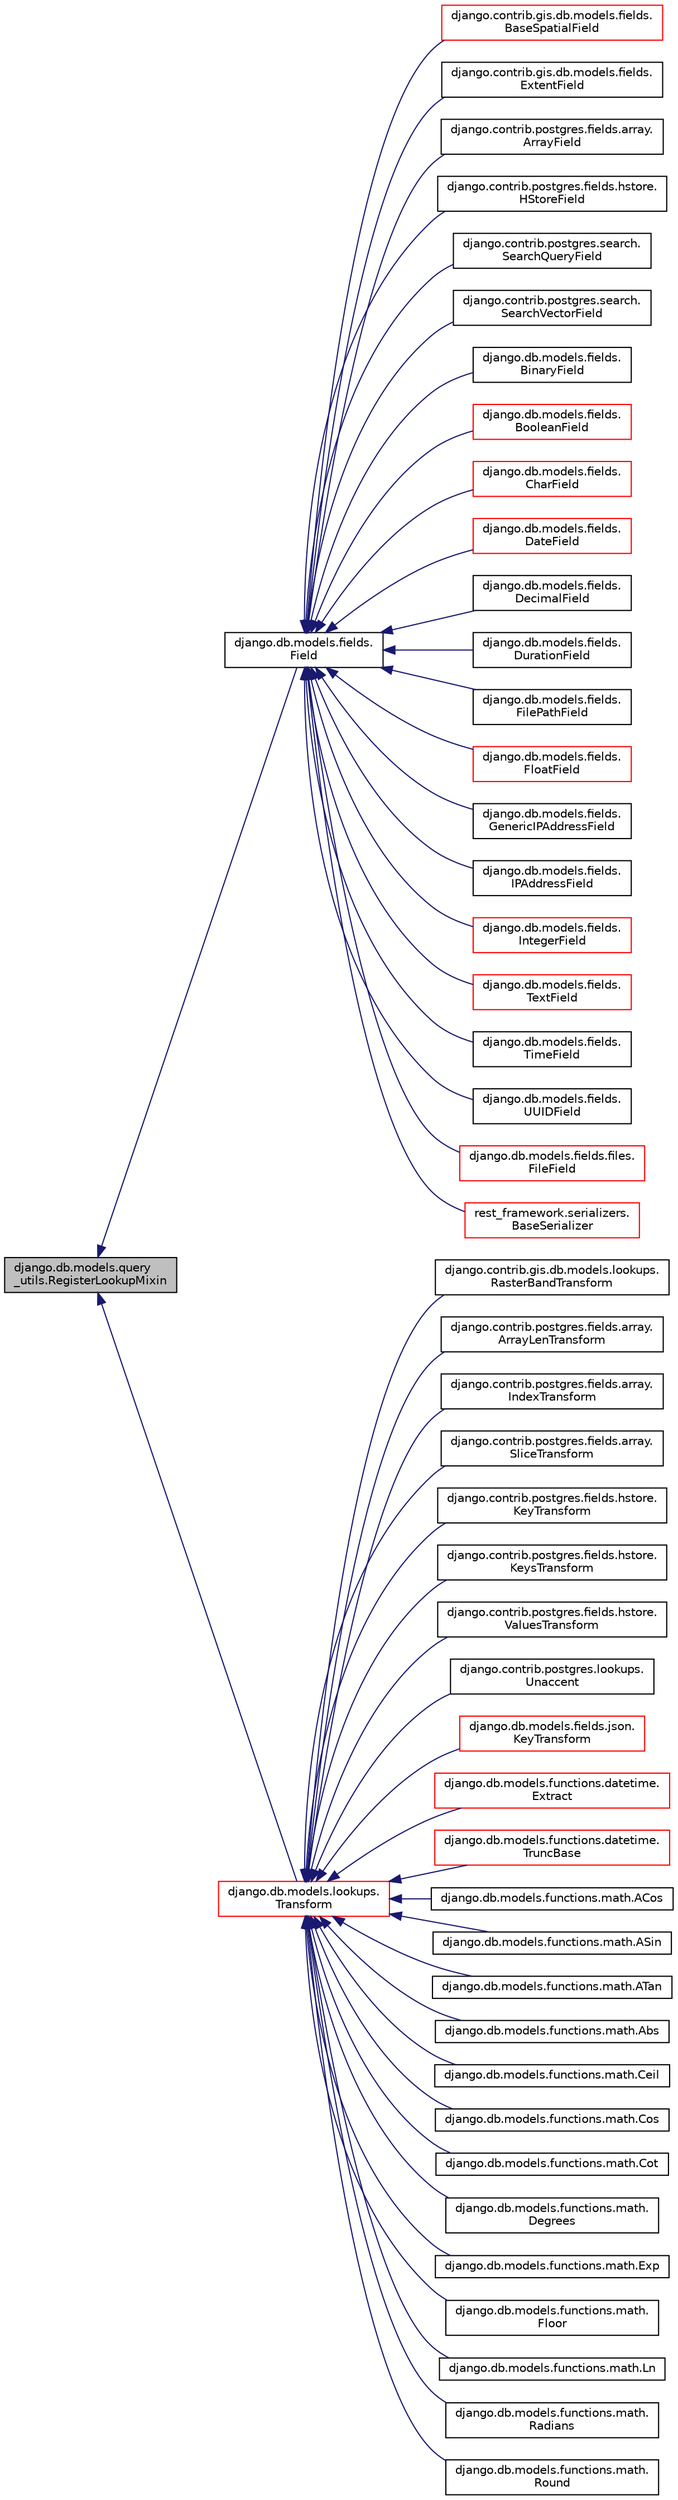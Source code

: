 digraph "django.db.models.query_utils.RegisterLookupMixin"
{
 // LATEX_PDF_SIZE
  edge [fontname="Helvetica",fontsize="10",labelfontname="Helvetica",labelfontsize="10"];
  node [fontname="Helvetica",fontsize="10",shape=record];
  rankdir="LR";
  Node1 [label="django.db.models.query\l_utils.RegisterLookupMixin",height=0.2,width=0.4,color="black", fillcolor="grey75", style="filled", fontcolor="black",tooltip=" "];
  Node1 -> Node2 [dir="back",color="midnightblue",fontsize="10",style="solid",fontname="Helvetica"];
  Node2 [label="django.db.models.fields.\lField",height=0.2,width=0.4,color="black", fillcolor="white", style="filled",URL="$classdjango_1_1db_1_1models_1_1fields_1_1_field.html",tooltip=" "];
  Node2 -> Node3 [dir="back",color="midnightblue",fontsize="10",style="solid",fontname="Helvetica"];
  Node3 [label="django.contrib.gis.db.models.fields.\lBaseSpatialField",height=0.2,width=0.4,color="red", fillcolor="white", style="filled",URL="$classdjango_1_1contrib_1_1gis_1_1db_1_1models_1_1fields_1_1_base_spatial_field.html",tooltip=" "];
  Node2 -> Node13 [dir="back",color="midnightblue",fontsize="10",style="solid",fontname="Helvetica"];
  Node13 [label="django.contrib.gis.db.models.fields.\lExtentField",height=0.2,width=0.4,color="black", fillcolor="white", style="filled",URL="$classdjango_1_1contrib_1_1gis_1_1db_1_1models_1_1fields_1_1_extent_field.html",tooltip=" "];
  Node2 -> Node14 [dir="back",color="midnightblue",fontsize="10",style="solid",fontname="Helvetica"];
  Node14 [label="django.contrib.postgres.fields.array.\lArrayField",height=0.2,width=0.4,color="black", fillcolor="white", style="filled",URL="$classdjango_1_1contrib_1_1postgres_1_1fields_1_1array_1_1_array_field.html",tooltip=" "];
  Node2 -> Node15 [dir="back",color="midnightblue",fontsize="10",style="solid",fontname="Helvetica"];
  Node15 [label="django.contrib.postgres.fields.hstore.\lHStoreField",height=0.2,width=0.4,color="black", fillcolor="white", style="filled",URL="$classdjango_1_1contrib_1_1postgres_1_1fields_1_1hstore_1_1_h_store_field.html",tooltip=" "];
  Node2 -> Node16 [dir="back",color="midnightblue",fontsize="10",style="solid",fontname="Helvetica"];
  Node16 [label="django.contrib.postgres.search.\lSearchQueryField",height=0.2,width=0.4,color="black", fillcolor="white", style="filled",URL="$classdjango_1_1contrib_1_1postgres_1_1search_1_1_search_query_field.html",tooltip=" "];
  Node2 -> Node17 [dir="back",color="midnightblue",fontsize="10",style="solid",fontname="Helvetica"];
  Node17 [label="django.contrib.postgres.search.\lSearchVectorField",height=0.2,width=0.4,color="black", fillcolor="white", style="filled",URL="$classdjango_1_1contrib_1_1postgres_1_1search_1_1_search_vector_field.html",tooltip=" "];
  Node2 -> Node18 [dir="back",color="midnightblue",fontsize="10",style="solid",fontname="Helvetica"];
  Node18 [label="django.db.models.fields.\lBinaryField",height=0.2,width=0.4,color="black", fillcolor="white", style="filled",URL="$classdjango_1_1db_1_1models_1_1fields_1_1_binary_field.html",tooltip=" "];
  Node2 -> Node19 [dir="back",color="midnightblue",fontsize="10",style="solid",fontname="Helvetica"];
  Node19 [label="django.db.models.fields.\lBooleanField",height=0.2,width=0.4,color="red", fillcolor="white", style="filled",URL="$classdjango_1_1db_1_1models_1_1fields_1_1_boolean_field.html",tooltip=" "];
  Node2 -> Node21 [dir="back",color="midnightblue",fontsize="10",style="solid",fontname="Helvetica"];
  Node21 [label="django.db.models.fields.\lCharField",height=0.2,width=0.4,color="red", fillcolor="white", style="filled",URL="$classdjango_1_1db_1_1models_1_1fields_1_1_char_field.html",tooltip=" "];
  Node2 -> Node28 [dir="back",color="midnightblue",fontsize="10",style="solid",fontname="Helvetica"];
  Node28 [label="django.db.models.fields.\lDateField",height=0.2,width=0.4,color="red", fillcolor="white", style="filled",URL="$classdjango_1_1db_1_1models_1_1fields_1_1_date_field.html",tooltip=" "];
  Node2 -> Node30 [dir="back",color="midnightblue",fontsize="10",style="solid",fontname="Helvetica"];
  Node30 [label="django.db.models.fields.\lDecimalField",height=0.2,width=0.4,color="black", fillcolor="white", style="filled",URL="$classdjango_1_1db_1_1models_1_1fields_1_1_decimal_field.html",tooltip=" "];
  Node2 -> Node31 [dir="back",color="midnightblue",fontsize="10",style="solid",fontname="Helvetica"];
  Node31 [label="django.db.models.fields.\lDurationField",height=0.2,width=0.4,color="black", fillcolor="white", style="filled",URL="$classdjango_1_1db_1_1models_1_1fields_1_1_duration_field.html",tooltip=" "];
  Node2 -> Node32 [dir="back",color="midnightblue",fontsize="10",style="solid",fontname="Helvetica"];
  Node32 [label="django.db.models.fields.\lFilePathField",height=0.2,width=0.4,color="black", fillcolor="white", style="filled",URL="$classdjango_1_1db_1_1models_1_1fields_1_1_file_path_field.html",tooltip=" "];
  Node2 -> Node33 [dir="back",color="midnightblue",fontsize="10",style="solid",fontname="Helvetica"];
  Node33 [label="django.db.models.fields.\lFloatField",height=0.2,width=0.4,color="red", fillcolor="white", style="filled",URL="$classdjango_1_1db_1_1models_1_1fields_1_1_float_field.html",tooltip=" "];
  Node2 -> Node36 [dir="back",color="midnightblue",fontsize="10",style="solid",fontname="Helvetica"];
  Node36 [label="django.db.models.fields.\lGenericIPAddressField",height=0.2,width=0.4,color="black", fillcolor="white", style="filled",URL="$classdjango_1_1db_1_1models_1_1fields_1_1_generic_i_p_address_field.html",tooltip=" "];
  Node2 -> Node37 [dir="back",color="midnightblue",fontsize="10",style="solid",fontname="Helvetica"];
  Node37 [label="django.db.models.fields.\lIPAddressField",height=0.2,width=0.4,color="black", fillcolor="white", style="filled",URL="$classdjango_1_1db_1_1models_1_1fields_1_1_i_p_address_field.html",tooltip=" "];
  Node2 -> Node38 [dir="back",color="midnightblue",fontsize="10",style="solid",fontname="Helvetica"];
  Node38 [label="django.db.models.fields.\lIntegerField",height=0.2,width=0.4,color="red", fillcolor="white", style="filled",URL="$classdjango_1_1db_1_1models_1_1fields_1_1_integer_field.html",tooltip=" "];
  Node2 -> Node48 [dir="back",color="midnightblue",fontsize="10",style="solid",fontname="Helvetica"];
  Node48 [label="django.db.models.fields.\lTextField",height=0.2,width=0.4,color="red", fillcolor="white", style="filled",URL="$classdjango_1_1db_1_1models_1_1fields_1_1_text_field.html",tooltip=" "];
  Node2 -> Node50 [dir="back",color="midnightblue",fontsize="10",style="solid",fontname="Helvetica"];
  Node50 [label="django.db.models.fields.\lTimeField",height=0.2,width=0.4,color="black", fillcolor="white", style="filled",URL="$classdjango_1_1db_1_1models_1_1fields_1_1_time_field.html",tooltip=" "];
  Node2 -> Node51 [dir="back",color="midnightblue",fontsize="10",style="solid",fontname="Helvetica"];
  Node51 [label="django.db.models.fields.\lUUIDField",height=0.2,width=0.4,color="black", fillcolor="white", style="filled",URL="$classdjango_1_1db_1_1models_1_1fields_1_1_u_u_i_d_field.html",tooltip=" "];
  Node2 -> Node52 [dir="back",color="midnightblue",fontsize="10",style="solid",fontname="Helvetica"];
  Node52 [label="django.db.models.fields.files.\lFileField",height=0.2,width=0.4,color="red", fillcolor="white", style="filled",URL="$classdjango_1_1db_1_1models_1_1fields_1_1files_1_1_file_field.html",tooltip=" "];
  Node2 -> Node54 [dir="back",color="midnightblue",fontsize="10",style="solid",fontname="Helvetica"];
  Node54 [label="rest_framework.serializers.\lBaseSerializer",height=0.2,width=0.4,color="red", fillcolor="white", style="filled",URL="$classrest__framework_1_1serializers_1_1_base_serializer.html",tooltip=" "];
  Node1 -> Node60 [dir="back",color="midnightblue",fontsize="10",style="solid",fontname="Helvetica"];
  Node60 [label="django.db.models.lookups.\lTransform",height=0.2,width=0.4,color="red", fillcolor="white", style="filled",URL="$classdjango_1_1db_1_1models_1_1lookups_1_1_transform.html",tooltip=" "];
  Node60 -> Node61 [dir="back",color="midnightblue",fontsize="10",style="solid",fontname="Helvetica"];
  Node61 [label="django.contrib.gis.db.models.lookups.\lRasterBandTransform",height=0.2,width=0.4,color="black", fillcolor="white", style="filled",URL="$classdjango_1_1contrib_1_1gis_1_1db_1_1models_1_1lookups_1_1_raster_band_transform.html",tooltip=" "];
  Node60 -> Node62 [dir="back",color="midnightblue",fontsize="10",style="solid",fontname="Helvetica"];
  Node62 [label="django.contrib.postgres.fields.array.\lArrayLenTransform",height=0.2,width=0.4,color="black", fillcolor="white", style="filled",URL="$classdjango_1_1contrib_1_1postgres_1_1fields_1_1array_1_1_array_len_transform.html",tooltip=" "];
  Node60 -> Node63 [dir="back",color="midnightblue",fontsize="10",style="solid",fontname="Helvetica"];
  Node63 [label="django.contrib.postgres.fields.array.\lIndexTransform",height=0.2,width=0.4,color="black", fillcolor="white", style="filled",URL="$classdjango_1_1contrib_1_1postgres_1_1fields_1_1array_1_1_index_transform.html",tooltip=" "];
  Node60 -> Node64 [dir="back",color="midnightblue",fontsize="10",style="solid",fontname="Helvetica"];
  Node64 [label="django.contrib.postgres.fields.array.\lSliceTransform",height=0.2,width=0.4,color="black", fillcolor="white", style="filled",URL="$classdjango_1_1contrib_1_1postgres_1_1fields_1_1array_1_1_slice_transform.html",tooltip=" "];
  Node60 -> Node65 [dir="back",color="midnightblue",fontsize="10",style="solid",fontname="Helvetica"];
  Node65 [label="django.contrib.postgres.fields.hstore.\lKeyTransform",height=0.2,width=0.4,color="black", fillcolor="white", style="filled",URL="$classdjango_1_1contrib_1_1postgres_1_1fields_1_1hstore_1_1_key_transform.html",tooltip=" "];
  Node60 -> Node66 [dir="back",color="midnightblue",fontsize="10",style="solid",fontname="Helvetica"];
  Node66 [label="django.contrib.postgres.fields.hstore.\lKeysTransform",height=0.2,width=0.4,color="black", fillcolor="white", style="filled",URL="$classdjango_1_1contrib_1_1postgres_1_1fields_1_1hstore_1_1_keys_transform.html",tooltip=" "];
  Node60 -> Node67 [dir="back",color="midnightblue",fontsize="10",style="solid",fontname="Helvetica"];
  Node67 [label="django.contrib.postgres.fields.hstore.\lValuesTransform",height=0.2,width=0.4,color="black", fillcolor="white", style="filled",URL="$classdjango_1_1contrib_1_1postgres_1_1fields_1_1hstore_1_1_values_transform.html",tooltip=" "];
  Node60 -> Node68 [dir="back",color="midnightblue",fontsize="10",style="solid",fontname="Helvetica"];
  Node68 [label="django.contrib.postgres.lookups.\lUnaccent",height=0.2,width=0.4,color="black", fillcolor="white", style="filled",URL="$classdjango_1_1contrib_1_1postgres_1_1lookups_1_1_unaccent.html",tooltip=" "];
  Node60 -> Node69 [dir="back",color="midnightblue",fontsize="10",style="solid",fontname="Helvetica"];
  Node69 [label="django.db.models.fields.json.\lKeyTransform",height=0.2,width=0.4,color="red", fillcolor="white", style="filled",URL="$classdjango_1_1db_1_1models_1_1fields_1_1json_1_1_key_transform.html",tooltip=" "];
  Node60 -> Node71 [dir="back",color="midnightblue",fontsize="10",style="solid",fontname="Helvetica"];
  Node71 [label="django.db.models.functions.datetime.\lExtract",height=0.2,width=0.4,color="red", fillcolor="white", style="filled",URL="$classdjango_1_1db_1_1models_1_1functions_1_1datetime_1_1_extract.html",tooltip=" "];
  Node60 -> Node83 [dir="back",color="midnightblue",fontsize="10",style="solid",fontname="Helvetica"];
  Node83 [label="django.db.models.functions.datetime.\lTruncBase",height=0.2,width=0.4,color="red", fillcolor="white", style="filled",URL="$classdjango_1_1db_1_1models_1_1functions_1_1datetime_1_1_trunc_base.html",tooltip=" "];
  Node60 -> Node95 [dir="back",color="midnightblue",fontsize="10",style="solid",fontname="Helvetica"];
  Node95 [label="django.db.models.functions.math.ACos",height=0.2,width=0.4,color="black", fillcolor="white", style="filled",URL="$classdjango_1_1db_1_1models_1_1functions_1_1math_1_1_a_cos.html",tooltip=" "];
  Node60 -> Node96 [dir="back",color="midnightblue",fontsize="10",style="solid",fontname="Helvetica"];
  Node96 [label="django.db.models.functions.math.ASin",height=0.2,width=0.4,color="black", fillcolor="white", style="filled",URL="$classdjango_1_1db_1_1models_1_1functions_1_1math_1_1_a_sin.html",tooltip=" "];
  Node60 -> Node97 [dir="back",color="midnightblue",fontsize="10",style="solid",fontname="Helvetica"];
  Node97 [label="django.db.models.functions.math.ATan",height=0.2,width=0.4,color="black", fillcolor="white", style="filled",URL="$classdjango_1_1db_1_1models_1_1functions_1_1math_1_1_a_tan.html",tooltip=" "];
  Node60 -> Node98 [dir="back",color="midnightblue",fontsize="10",style="solid",fontname="Helvetica"];
  Node98 [label="django.db.models.functions.math.Abs",height=0.2,width=0.4,color="black", fillcolor="white", style="filled",URL="$classdjango_1_1db_1_1models_1_1functions_1_1math_1_1_abs.html",tooltip=" "];
  Node60 -> Node99 [dir="back",color="midnightblue",fontsize="10",style="solid",fontname="Helvetica"];
  Node99 [label="django.db.models.functions.math.Ceil",height=0.2,width=0.4,color="black", fillcolor="white", style="filled",URL="$classdjango_1_1db_1_1models_1_1functions_1_1math_1_1_ceil.html",tooltip=" "];
  Node60 -> Node100 [dir="back",color="midnightblue",fontsize="10",style="solid",fontname="Helvetica"];
  Node100 [label="django.db.models.functions.math.Cos",height=0.2,width=0.4,color="black", fillcolor="white", style="filled",URL="$classdjango_1_1db_1_1models_1_1functions_1_1math_1_1_cos.html",tooltip=" "];
  Node60 -> Node101 [dir="back",color="midnightblue",fontsize="10",style="solid",fontname="Helvetica"];
  Node101 [label="django.db.models.functions.math.Cot",height=0.2,width=0.4,color="black", fillcolor="white", style="filled",URL="$classdjango_1_1db_1_1models_1_1functions_1_1math_1_1_cot.html",tooltip=" "];
  Node60 -> Node102 [dir="back",color="midnightblue",fontsize="10",style="solid",fontname="Helvetica"];
  Node102 [label="django.db.models.functions.math.\lDegrees",height=0.2,width=0.4,color="black", fillcolor="white", style="filled",URL="$classdjango_1_1db_1_1models_1_1functions_1_1math_1_1_degrees.html",tooltip=" "];
  Node60 -> Node103 [dir="back",color="midnightblue",fontsize="10",style="solid",fontname="Helvetica"];
  Node103 [label="django.db.models.functions.math.Exp",height=0.2,width=0.4,color="black", fillcolor="white", style="filled",URL="$classdjango_1_1db_1_1models_1_1functions_1_1math_1_1_exp.html",tooltip=" "];
  Node60 -> Node104 [dir="back",color="midnightblue",fontsize="10",style="solid",fontname="Helvetica"];
  Node104 [label="django.db.models.functions.math.\lFloor",height=0.2,width=0.4,color="black", fillcolor="white", style="filled",URL="$classdjango_1_1db_1_1models_1_1functions_1_1math_1_1_floor.html",tooltip=" "];
  Node60 -> Node105 [dir="back",color="midnightblue",fontsize="10",style="solid",fontname="Helvetica"];
  Node105 [label="django.db.models.functions.math.Ln",height=0.2,width=0.4,color="black", fillcolor="white", style="filled",URL="$classdjango_1_1db_1_1models_1_1functions_1_1math_1_1_ln.html",tooltip=" "];
  Node60 -> Node106 [dir="back",color="midnightblue",fontsize="10",style="solid",fontname="Helvetica"];
  Node106 [label="django.db.models.functions.math.\lRadians",height=0.2,width=0.4,color="black", fillcolor="white", style="filled",URL="$classdjango_1_1db_1_1models_1_1functions_1_1math_1_1_radians.html",tooltip=" "];
  Node60 -> Node107 [dir="back",color="midnightblue",fontsize="10",style="solid",fontname="Helvetica"];
  Node107 [label="django.db.models.functions.math.\lRound",height=0.2,width=0.4,color="black", fillcolor="white", style="filled",URL="$classdjango_1_1db_1_1models_1_1functions_1_1math_1_1_round.html",tooltip=" "];
}
